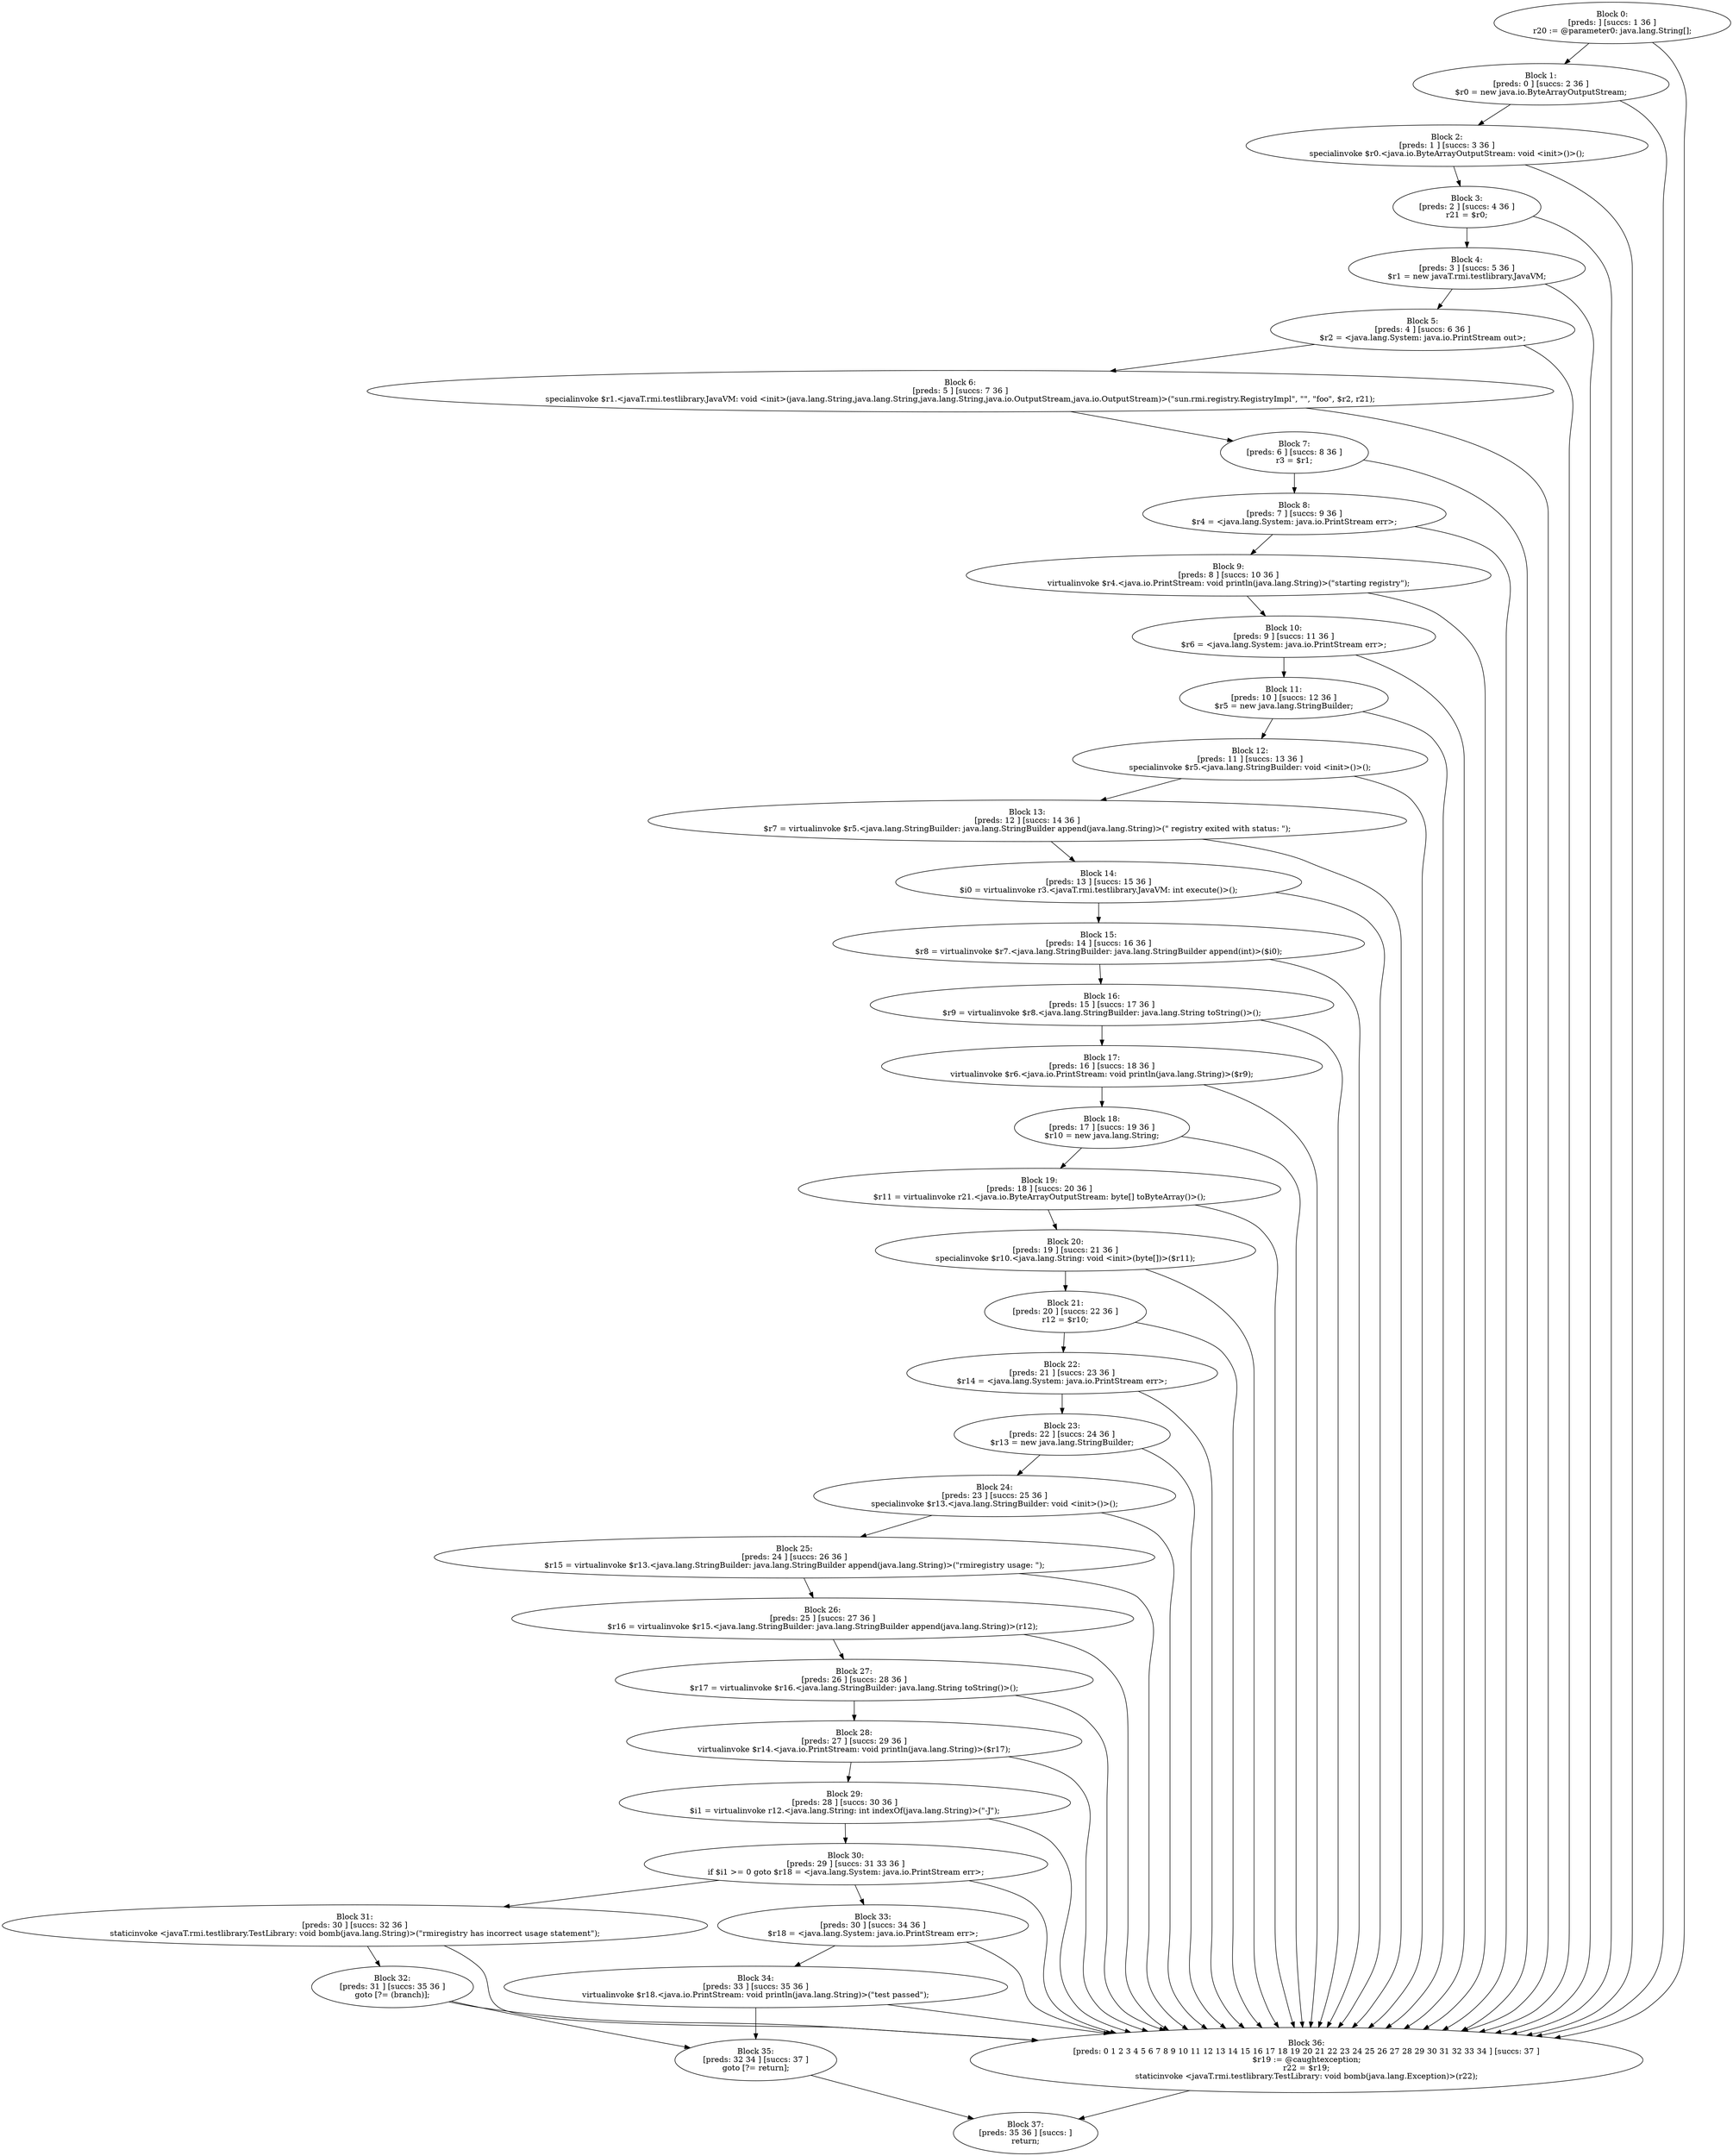 digraph "unitGraph" {
    "Block 0:
[preds: ] [succs: 1 36 ]
r20 := @parameter0: java.lang.String[];
"
    "Block 1:
[preds: 0 ] [succs: 2 36 ]
$r0 = new java.io.ByteArrayOutputStream;
"
    "Block 2:
[preds: 1 ] [succs: 3 36 ]
specialinvoke $r0.<java.io.ByteArrayOutputStream: void <init>()>();
"
    "Block 3:
[preds: 2 ] [succs: 4 36 ]
r21 = $r0;
"
    "Block 4:
[preds: 3 ] [succs: 5 36 ]
$r1 = new javaT.rmi.testlibrary.JavaVM;
"
    "Block 5:
[preds: 4 ] [succs: 6 36 ]
$r2 = <java.lang.System: java.io.PrintStream out>;
"
    "Block 6:
[preds: 5 ] [succs: 7 36 ]
specialinvoke $r1.<javaT.rmi.testlibrary.JavaVM: void <init>(java.lang.String,java.lang.String,java.lang.String,java.io.OutputStream,java.io.OutputStream)>(\"sun.rmi.registry.RegistryImpl\", \"\", \"foo\", $r2, r21);
"
    "Block 7:
[preds: 6 ] [succs: 8 36 ]
r3 = $r1;
"
    "Block 8:
[preds: 7 ] [succs: 9 36 ]
$r4 = <java.lang.System: java.io.PrintStream err>;
"
    "Block 9:
[preds: 8 ] [succs: 10 36 ]
virtualinvoke $r4.<java.io.PrintStream: void println(java.lang.String)>(\"starting registry\");
"
    "Block 10:
[preds: 9 ] [succs: 11 36 ]
$r6 = <java.lang.System: java.io.PrintStream err>;
"
    "Block 11:
[preds: 10 ] [succs: 12 36 ]
$r5 = new java.lang.StringBuilder;
"
    "Block 12:
[preds: 11 ] [succs: 13 36 ]
specialinvoke $r5.<java.lang.StringBuilder: void <init>()>();
"
    "Block 13:
[preds: 12 ] [succs: 14 36 ]
$r7 = virtualinvoke $r5.<java.lang.StringBuilder: java.lang.StringBuilder append(java.lang.String)>(\" registry exited with status: \");
"
    "Block 14:
[preds: 13 ] [succs: 15 36 ]
$i0 = virtualinvoke r3.<javaT.rmi.testlibrary.JavaVM: int execute()>();
"
    "Block 15:
[preds: 14 ] [succs: 16 36 ]
$r8 = virtualinvoke $r7.<java.lang.StringBuilder: java.lang.StringBuilder append(int)>($i0);
"
    "Block 16:
[preds: 15 ] [succs: 17 36 ]
$r9 = virtualinvoke $r8.<java.lang.StringBuilder: java.lang.String toString()>();
"
    "Block 17:
[preds: 16 ] [succs: 18 36 ]
virtualinvoke $r6.<java.io.PrintStream: void println(java.lang.String)>($r9);
"
    "Block 18:
[preds: 17 ] [succs: 19 36 ]
$r10 = new java.lang.String;
"
    "Block 19:
[preds: 18 ] [succs: 20 36 ]
$r11 = virtualinvoke r21.<java.io.ByteArrayOutputStream: byte[] toByteArray()>();
"
    "Block 20:
[preds: 19 ] [succs: 21 36 ]
specialinvoke $r10.<java.lang.String: void <init>(byte[])>($r11);
"
    "Block 21:
[preds: 20 ] [succs: 22 36 ]
r12 = $r10;
"
    "Block 22:
[preds: 21 ] [succs: 23 36 ]
$r14 = <java.lang.System: java.io.PrintStream err>;
"
    "Block 23:
[preds: 22 ] [succs: 24 36 ]
$r13 = new java.lang.StringBuilder;
"
    "Block 24:
[preds: 23 ] [succs: 25 36 ]
specialinvoke $r13.<java.lang.StringBuilder: void <init>()>();
"
    "Block 25:
[preds: 24 ] [succs: 26 36 ]
$r15 = virtualinvoke $r13.<java.lang.StringBuilder: java.lang.StringBuilder append(java.lang.String)>(\"rmiregistry usage: \");
"
    "Block 26:
[preds: 25 ] [succs: 27 36 ]
$r16 = virtualinvoke $r15.<java.lang.StringBuilder: java.lang.StringBuilder append(java.lang.String)>(r12);
"
    "Block 27:
[preds: 26 ] [succs: 28 36 ]
$r17 = virtualinvoke $r16.<java.lang.StringBuilder: java.lang.String toString()>();
"
    "Block 28:
[preds: 27 ] [succs: 29 36 ]
virtualinvoke $r14.<java.io.PrintStream: void println(java.lang.String)>($r17);
"
    "Block 29:
[preds: 28 ] [succs: 30 36 ]
$i1 = virtualinvoke r12.<java.lang.String: int indexOf(java.lang.String)>(\"-J\");
"
    "Block 30:
[preds: 29 ] [succs: 31 33 36 ]
if $i1 >= 0 goto $r18 = <java.lang.System: java.io.PrintStream err>;
"
    "Block 31:
[preds: 30 ] [succs: 32 36 ]
staticinvoke <javaT.rmi.testlibrary.TestLibrary: void bomb(java.lang.String)>(\"rmiregistry has incorrect usage statement\");
"
    "Block 32:
[preds: 31 ] [succs: 35 36 ]
goto [?= (branch)];
"
    "Block 33:
[preds: 30 ] [succs: 34 36 ]
$r18 = <java.lang.System: java.io.PrintStream err>;
"
    "Block 34:
[preds: 33 ] [succs: 35 36 ]
virtualinvoke $r18.<java.io.PrintStream: void println(java.lang.String)>(\"test passed\");
"
    "Block 35:
[preds: 32 34 ] [succs: 37 ]
goto [?= return];
"
    "Block 36:
[preds: 0 1 2 3 4 5 6 7 8 9 10 11 12 13 14 15 16 17 18 19 20 21 22 23 24 25 26 27 28 29 30 31 32 33 34 ] [succs: 37 ]
$r19 := @caughtexception;
r22 = $r19;
staticinvoke <javaT.rmi.testlibrary.TestLibrary: void bomb(java.lang.Exception)>(r22);
"
    "Block 37:
[preds: 35 36 ] [succs: ]
return;
"
    "Block 0:
[preds: ] [succs: 1 36 ]
r20 := @parameter0: java.lang.String[];
"->"Block 1:
[preds: 0 ] [succs: 2 36 ]
$r0 = new java.io.ByteArrayOutputStream;
";
    "Block 0:
[preds: ] [succs: 1 36 ]
r20 := @parameter0: java.lang.String[];
"->"Block 36:
[preds: 0 1 2 3 4 5 6 7 8 9 10 11 12 13 14 15 16 17 18 19 20 21 22 23 24 25 26 27 28 29 30 31 32 33 34 ] [succs: 37 ]
$r19 := @caughtexception;
r22 = $r19;
staticinvoke <javaT.rmi.testlibrary.TestLibrary: void bomb(java.lang.Exception)>(r22);
";
    "Block 1:
[preds: 0 ] [succs: 2 36 ]
$r0 = new java.io.ByteArrayOutputStream;
"->"Block 2:
[preds: 1 ] [succs: 3 36 ]
specialinvoke $r0.<java.io.ByteArrayOutputStream: void <init>()>();
";
    "Block 1:
[preds: 0 ] [succs: 2 36 ]
$r0 = new java.io.ByteArrayOutputStream;
"->"Block 36:
[preds: 0 1 2 3 4 5 6 7 8 9 10 11 12 13 14 15 16 17 18 19 20 21 22 23 24 25 26 27 28 29 30 31 32 33 34 ] [succs: 37 ]
$r19 := @caughtexception;
r22 = $r19;
staticinvoke <javaT.rmi.testlibrary.TestLibrary: void bomb(java.lang.Exception)>(r22);
";
    "Block 2:
[preds: 1 ] [succs: 3 36 ]
specialinvoke $r0.<java.io.ByteArrayOutputStream: void <init>()>();
"->"Block 3:
[preds: 2 ] [succs: 4 36 ]
r21 = $r0;
";
    "Block 2:
[preds: 1 ] [succs: 3 36 ]
specialinvoke $r0.<java.io.ByteArrayOutputStream: void <init>()>();
"->"Block 36:
[preds: 0 1 2 3 4 5 6 7 8 9 10 11 12 13 14 15 16 17 18 19 20 21 22 23 24 25 26 27 28 29 30 31 32 33 34 ] [succs: 37 ]
$r19 := @caughtexception;
r22 = $r19;
staticinvoke <javaT.rmi.testlibrary.TestLibrary: void bomb(java.lang.Exception)>(r22);
";
    "Block 3:
[preds: 2 ] [succs: 4 36 ]
r21 = $r0;
"->"Block 4:
[preds: 3 ] [succs: 5 36 ]
$r1 = new javaT.rmi.testlibrary.JavaVM;
";
    "Block 3:
[preds: 2 ] [succs: 4 36 ]
r21 = $r0;
"->"Block 36:
[preds: 0 1 2 3 4 5 6 7 8 9 10 11 12 13 14 15 16 17 18 19 20 21 22 23 24 25 26 27 28 29 30 31 32 33 34 ] [succs: 37 ]
$r19 := @caughtexception;
r22 = $r19;
staticinvoke <javaT.rmi.testlibrary.TestLibrary: void bomb(java.lang.Exception)>(r22);
";
    "Block 4:
[preds: 3 ] [succs: 5 36 ]
$r1 = new javaT.rmi.testlibrary.JavaVM;
"->"Block 5:
[preds: 4 ] [succs: 6 36 ]
$r2 = <java.lang.System: java.io.PrintStream out>;
";
    "Block 4:
[preds: 3 ] [succs: 5 36 ]
$r1 = new javaT.rmi.testlibrary.JavaVM;
"->"Block 36:
[preds: 0 1 2 3 4 5 6 7 8 9 10 11 12 13 14 15 16 17 18 19 20 21 22 23 24 25 26 27 28 29 30 31 32 33 34 ] [succs: 37 ]
$r19 := @caughtexception;
r22 = $r19;
staticinvoke <javaT.rmi.testlibrary.TestLibrary: void bomb(java.lang.Exception)>(r22);
";
    "Block 5:
[preds: 4 ] [succs: 6 36 ]
$r2 = <java.lang.System: java.io.PrintStream out>;
"->"Block 6:
[preds: 5 ] [succs: 7 36 ]
specialinvoke $r1.<javaT.rmi.testlibrary.JavaVM: void <init>(java.lang.String,java.lang.String,java.lang.String,java.io.OutputStream,java.io.OutputStream)>(\"sun.rmi.registry.RegistryImpl\", \"\", \"foo\", $r2, r21);
";
    "Block 5:
[preds: 4 ] [succs: 6 36 ]
$r2 = <java.lang.System: java.io.PrintStream out>;
"->"Block 36:
[preds: 0 1 2 3 4 5 6 7 8 9 10 11 12 13 14 15 16 17 18 19 20 21 22 23 24 25 26 27 28 29 30 31 32 33 34 ] [succs: 37 ]
$r19 := @caughtexception;
r22 = $r19;
staticinvoke <javaT.rmi.testlibrary.TestLibrary: void bomb(java.lang.Exception)>(r22);
";
    "Block 6:
[preds: 5 ] [succs: 7 36 ]
specialinvoke $r1.<javaT.rmi.testlibrary.JavaVM: void <init>(java.lang.String,java.lang.String,java.lang.String,java.io.OutputStream,java.io.OutputStream)>(\"sun.rmi.registry.RegistryImpl\", \"\", \"foo\", $r2, r21);
"->"Block 7:
[preds: 6 ] [succs: 8 36 ]
r3 = $r1;
";
    "Block 6:
[preds: 5 ] [succs: 7 36 ]
specialinvoke $r1.<javaT.rmi.testlibrary.JavaVM: void <init>(java.lang.String,java.lang.String,java.lang.String,java.io.OutputStream,java.io.OutputStream)>(\"sun.rmi.registry.RegistryImpl\", \"\", \"foo\", $r2, r21);
"->"Block 36:
[preds: 0 1 2 3 4 5 6 7 8 9 10 11 12 13 14 15 16 17 18 19 20 21 22 23 24 25 26 27 28 29 30 31 32 33 34 ] [succs: 37 ]
$r19 := @caughtexception;
r22 = $r19;
staticinvoke <javaT.rmi.testlibrary.TestLibrary: void bomb(java.lang.Exception)>(r22);
";
    "Block 7:
[preds: 6 ] [succs: 8 36 ]
r3 = $r1;
"->"Block 8:
[preds: 7 ] [succs: 9 36 ]
$r4 = <java.lang.System: java.io.PrintStream err>;
";
    "Block 7:
[preds: 6 ] [succs: 8 36 ]
r3 = $r1;
"->"Block 36:
[preds: 0 1 2 3 4 5 6 7 8 9 10 11 12 13 14 15 16 17 18 19 20 21 22 23 24 25 26 27 28 29 30 31 32 33 34 ] [succs: 37 ]
$r19 := @caughtexception;
r22 = $r19;
staticinvoke <javaT.rmi.testlibrary.TestLibrary: void bomb(java.lang.Exception)>(r22);
";
    "Block 8:
[preds: 7 ] [succs: 9 36 ]
$r4 = <java.lang.System: java.io.PrintStream err>;
"->"Block 9:
[preds: 8 ] [succs: 10 36 ]
virtualinvoke $r4.<java.io.PrintStream: void println(java.lang.String)>(\"starting registry\");
";
    "Block 8:
[preds: 7 ] [succs: 9 36 ]
$r4 = <java.lang.System: java.io.PrintStream err>;
"->"Block 36:
[preds: 0 1 2 3 4 5 6 7 8 9 10 11 12 13 14 15 16 17 18 19 20 21 22 23 24 25 26 27 28 29 30 31 32 33 34 ] [succs: 37 ]
$r19 := @caughtexception;
r22 = $r19;
staticinvoke <javaT.rmi.testlibrary.TestLibrary: void bomb(java.lang.Exception)>(r22);
";
    "Block 9:
[preds: 8 ] [succs: 10 36 ]
virtualinvoke $r4.<java.io.PrintStream: void println(java.lang.String)>(\"starting registry\");
"->"Block 10:
[preds: 9 ] [succs: 11 36 ]
$r6 = <java.lang.System: java.io.PrintStream err>;
";
    "Block 9:
[preds: 8 ] [succs: 10 36 ]
virtualinvoke $r4.<java.io.PrintStream: void println(java.lang.String)>(\"starting registry\");
"->"Block 36:
[preds: 0 1 2 3 4 5 6 7 8 9 10 11 12 13 14 15 16 17 18 19 20 21 22 23 24 25 26 27 28 29 30 31 32 33 34 ] [succs: 37 ]
$r19 := @caughtexception;
r22 = $r19;
staticinvoke <javaT.rmi.testlibrary.TestLibrary: void bomb(java.lang.Exception)>(r22);
";
    "Block 10:
[preds: 9 ] [succs: 11 36 ]
$r6 = <java.lang.System: java.io.PrintStream err>;
"->"Block 11:
[preds: 10 ] [succs: 12 36 ]
$r5 = new java.lang.StringBuilder;
";
    "Block 10:
[preds: 9 ] [succs: 11 36 ]
$r6 = <java.lang.System: java.io.PrintStream err>;
"->"Block 36:
[preds: 0 1 2 3 4 5 6 7 8 9 10 11 12 13 14 15 16 17 18 19 20 21 22 23 24 25 26 27 28 29 30 31 32 33 34 ] [succs: 37 ]
$r19 := @caughtexception;
r22 = $r19;
staticinvoke <javaT.rmi.testlibrary.TestLibrary: void bomb(java.lang.Exception)>(r22);
";
    "Block 11:
[preds: 10 ] [succs: 12 36 ]
$r5 = new java.lang.StringBuilder;
"->"Block 12:
[preds: 11 ] [succs: 13 36 ]
specialinvoke $r5.<java.lang.StringBuilder: void <init>()>();
";
    "Block 11:
[preds: 10 ] [succs: 12 36 ]
$r5 = new java.lang.StringBuilder;
"->"Block 36:
[preds: 0 1 2 3 4 5 6 7 8 9 10 11 12 13 14 15 16 17 18 19 20 21 22 23 24 25 26 27 28 29 30 31 32 33 34 ] [succs: 37 ]
$r19 := @caughtexception;
r22 = $r19;
staticinvoke <javaT.rmi.testlibrary.TestLibrary: void bomb(java.lang.Exception)>(r22);
";
    "Block 12:
[preds: 11 ] [succs: 13 36 ]
specialinvoke $r5.<java.lang.StringBuilder: void <init>()>();
"->"Block 13:
[preds: 12 ] [succs: 14 36 ]
$r7 = virtualinvoke $r5.<java.lang.StringBuilder: java.lang.StringBuilder append(java.lang.String)>(\" registry exited with status: \");
";
    "Block 12:
[preds: 11 ] [succs: 13 36 ]
specialinvoke $r5.<java.lang.StringBuilder: void <init>()>();
"->"Block 36:
[preds: 0 1 2 3 4 5 6 7 8 9 10 11 12 13 14 15 16 17 18 19 20 21 22 23 24 25 26 27 28 29 30 31 32 33 34 ] [succs: 37 ]
$r19 := @caughtexception;
r22 = $r19;
staticinvoke <javaT.rmi.testlibrary.TestLibrary: void bomb(java.lang.Exception)>(r22);
";
    "Block 13:
[preds: 12 ] [succs: 14 36 ]
$r7 = virtualinvoke $r5.<java.lang.StringBuilder: java.lang.StringBuilder append(java.lang.String)>(\" registry exited with status: \");
"->"Block 14:
[preds: 13 ] [succs: 15 36 ]
$i0 = virtualinvoke r3.<javaT.rmi.testlibrary.JavaVM: int execute()>();
";
    "Block 13:
[preds: 12 ] [succs: 14 36 ]
$r7 = virtualinvoke $r5.<java.lang.StringBuilder: java.lang.StringBuilder append(java.lang.String)>(\" registry exited with status: \");
"->"Block 36:
[preds: 0 1 2 3 4 5 6 7 8 9 10 11 12 13 14 15 16 17 18 19 20 21 22 23 24 25 26 27 28 29 30 31 32 33 34 ] [succs: 37 ]
$r19 := @caughtexception;
r22 = $r19;
staticinvoke <javaT.rmi.testlibrary.TestLibrary: void bomb(java.lang.Exception)>(r22);
";
    "Block 14:
[preds: 13 ] [succs: 15 36 ]
$i0 = virtualinvoke r3.<javaT.rmi.testlibrary.JavaVM: int execute()>();
"->"Block 15:
[preds: 14 ] [succs: 16 36 ]
$r8 = virtualinvoke $r7.<java.lang.StringBuilder: java.lang.StringBuilder append(int)>($i0);
";
    "Block 14:
[preds: 13 ] [succs: 15 36 ]
$i0 = virtualinvoke r3.<javaT.rmi.testlibrary.JavaVM: int execute()>();
"->"Block 36:
[preds: 0 1 2 3 4 5 6 7 8 9 10 11 12 13 14 15 16 17 18 19 20 21 22 23 24 25 26 27 28 29 30 31 32 33 34 ] [succs: 37 ]
$r19 := @caughtexception;
r22 = $r19;
staticinvoke <javaT.rmi.testlibrary.TestLibrary: void bomb(java.lang.Exception)>(r22);
";
    "Block 15:
[preds: 14 ] [succs: 16 36 ]
$r8 = virtualinvoke $r7.<java.lang.StringBuilder: java.lang.StringBuilder append(int)>($i0);
"->"Block 16:
[preds: 15 ] [succs: 17 36 ]
$r9 = virtualinvoke $r8.<java.lang.StringBuilder: java.lang.String toString()>();
";
    "Block 15:
[preds: 14 ] [succs: 16 36 ]
$r8 = virtualinvoke $r7.<java.lang.StringBuilder: java.lang.StringBuilder append(int)>($i0);
"->"Block 36:
[preds: 0 1 2 3 4 5 6 7 8 9 10 11 12 13 14 15 16 17 18 19 20 21 22 23 24 25 26 27 28 29 30 31 32 33 34 ] [succs: 37 ]
$r19 := @caughtexception;
r22 = $r19;
staticinvoke <javaT.rmi.testlibrary.TestLibrary: void bomb(java.lang.Exception)>(r22);
";
    "Block 16:
[preds: 15 ] [succs: 17 36 ]
$r9 = virtualinvoke $r8.<java.lang.StringBuilder: java.lang.String toString()>();
"->"Block 17:
[preds: 16 ] [succs: 18 36 ]
virtualinvoke $r6.<java.io.PrintStream: void println(java.lang.String)>($r9);
";
    "Block 16:
[preds: 15 ] [succs: 17 36 ]
$r9 = virtualinvoke $r8.<java.lang.StringBuilder: java.lang.String toString()>();
"->"Block 36:
[preds: 0 1 2 3 4 5 6 7 8 9 10 11 12 13 14 15 16 17 18 19 20 21 22 23 24 25 26 27 28 29 30 31 32 33 34 ] [succs: 37 ]
$r19 := @caughtexception;
r22 = $r19;
staticinvoke <javaT.rmi.testlibrary.TestLibrary: void bomb(java.lang.Exception)>(r22);
";
    "Block 17:
[preds: 16 ] [succs: 18 36 ]
virtualinvoke $r6.<java.io.PrintStream: void println(java.lang.String)>($r9);
"->"Block 18:
[preds: 17 ] [succs: 19 36 ]
$r10 = new java.lang.String;
";
    "Block 17:
[preds: 16 ] [succs: 18 36 ]
virtualinvoke $r6.<java.io.PrintStream: void println(java.lang.String)>($r9);
"->"Block 36:
[preds: 0 1 2 3 4 5 6 7 8 9 10 11 12 13 14 15 16 17 18 19 20 21 22 23 24 25 26 27 28 29 30 31 32 33 34 ] [succs: 37 ]
$r19 := @caughtexception;
r22 = $r19;
staticinvoke <javaT.rmi.testlibrary.TestLibrary: void bomb(java.lang.Exception)>(r22);
";
    "Block 18:
[preds: 17 ] [succs: 19 36 ]
$r10 = new java.lang.String;
"->"Block 19:
[preds: 18 ] [succs: 20 36 ]
$r11 = virtualinvoke r21.<java.io.ByteArrayOutputStream: byte[] toByteArray()>();
";
    "Block 18:
[preds: 17 ] [succs: 19 36 ]
$r10 = new java.lang.String;
"->"Block 36:
[preds: 0 1 2 3 4 5 6 7 8 9 10 11 12 13 14 15 16 17 18 19 20 21 22 23 24 25 26 27 28 29 30 31 32 33 34 ] [succs: 37 ]
$r19 := @caughtexception;
r22 = $r19;
staticinvoke <javaT.rmi.testlibrary.TestLibrary: void bomb(java.lang.Exception)>(r22);
";
    "Block 19:
[preds: 18 ] [succs: 20 36 ]
$r11 = virtualinvoke r21.<java.io.ByteArrayOutputStream: byte[] toByteArray()>();
"->"Block 20:
[preds: 19 ] [succs: 21 36 ]
specialinvoke $r10.<java.lang.String: void <init>(byte[])>($r11);
";
    "Block 19:
[preds: 18 ] [succs: 20 36 ]
$r11 = virtualinvoke r21.<java.io.ByteArrayOutputStream: byte[] toByteArray()>();
"->"Block 36:
[preds: 0 1 2 3 4 5 6 7 8 9 10 11 12 13 14 15 16 17 18 19 20 21 22 23 24 25 26 27 28 29 30 31 32 33 34 ] [succs: 37 ]
$r19 := @caughtexception;
r22 = $r19;
staticinvoke <javaT.rmi.testlibrary.TestLibrary: void bomb(java.lang.Exception)>(r22);
";
    "Block 20:
[preds: 19 ] [succs: 21 36 ]
specialinvoke $r10.<java.lang.String: void <init>(byte[])>($r11);
"->"Block 21:
[preds: 20 ] [succs: 22 36 ]
r12 = $r10;
";
    "Block 20:
[preds: 19 ] [succs: 21 36 ]
specialinvoke $r10.<java.lang.String: void <init>(byte[])>($r11);
"->"Block 36:
[preds: 0 1 2 3 4 5 6 7 8 9 10 11 12 13 14 15 16 17 18 19 20 21 22 23 24 25 26 27 28 29 30 31 32 33 34 ] [succs: 37 ]
$r19 := @caughtexception;
r22 = $r19;
staticinvoke <javaT.rmi.testlibrary.TestLibrary: void bomb(java.lang.Exception)>(r22);
";
    "Block 21:
[preds: 20 ] [succs: 22 36 ]
r12 = $r10;
"->"Block 22:
[preds: 21 ] [succs: 23 36 ]
$r14 = <java.lang.System: java.io.PrintStream err>;
";
    "Block 21:
[preds: 20 ] [succs: 22 36 ]
r12 = $r10;
"->"Block 36:
[preds: 0 1 2 3 4 5 6 7 8 9 10 11 12 13 14 15 16 17 18 19 20 21 22 23 24 25 26 27 28 29 30 31 32 33 34 ] [succs: 37 ]
$r19 := @caughtexception;
r22 = $r19;
staticinvoke <javaT.rmi.testlibrary.TestLibrary: void bomb(java.lang.Exception)>(r22);
";
    "Block 22:
[preds: 21 ] [succs: 23 36 ]
$r14 = <java.lang.System: java.io.PrintStream err>;
"->"Block 23:
[preds: 22 ] [succs: 24 36 ]
$r13 = new java.lang.StringBuilder;
";
    "Block 22:
[preds: 21 ] [succs: 23 36 ]
$r14 = <java.lang.System: java.io.PrintStream err>;
"->"Block 36:
[preds: 0 1 2 3 4 5 6 7 8 9 10 11 12 13 14 15 16 17 18 19 20 21 22 23 24 25 26 27 28 29 30 31 32 33 34 ] [succs: 37 ]
$r19 := @caughtexception;
r22 = $r19;
staticinvoke <javaT.rmi.testlibrary.TestLibrary: void bomb(java.lang.Exception)>(r22);
";
    "Block 23:
[preds: 22 ] [succs: 24 36 ]
$r13 = new java.lang.StringBuilder;
"->"Block 24:
[preds: 23 ] [succs: 25 36 ]
specialinvoke $r13.<java.lang.StringBuilder: void <init>()>();
";
    "Block 23:
[preds: 22 ] [succs: 24 36 ]
$r13 = new java.lang.StringBuilder;
"->"Block 36:
[preds: 0 1 2 3 4 5 6 7 8 9 10 11 12 13 14 15 16 17 18 19 20 21 22 23 24 25 26 27 28 29 30 31 32 33 34 ] [succs: 37 ]
$r19 := @caughtexception;
r22 = $r19;
staticinvoke <javaT.rmi.testlibrary.TestLibrary: void bomb(java.lang.Exception)>(r22);
";
    "Block 24:
[preds: 23 ] [succs: 25 36 ]
specialinvoke $r13.<java.lang.StringBuilder: void <init>()>();
"->"Block 25:
[preds: 24 ] [succs: 26 36 ]
$r15 = virtualinvoke $r13.<java.lang.StringBuilder: java.lang.StringBuilder append(java.lang.String)>(\"rmiregistry usage: \");
";
    "Block 24:
[preds: 23 ] [succs: 25 36 ]
specialinvoke $r13.<java.lang.StringBuilder: void <init>()>();
"->"Block 36:
[preds: 0 1 2 3 4 5 6 7 8 9 10 11 12 13 14 15 16 17 18 19 20 21 22 23 24 25 26 27 28 29 30 31 32 33 34 ] [succs: 37 ]
$r19 := @caughtexception;
r22 = $r19;
staticinvoke <javaT.rmi.testlibrary.TestLibrary: void bomb(java.lang.Exception)>(r22);
";
    "Block 25:
[preds: 24 ] [succs: 26 36 ]
$r15 = virtualinvoke $r13.<java.lang.StringBuilder: java.lang.StringBuilder append(java.lang.String)>(\"rmiregistry usage: \");
"->"Block 26:
[preds: 25 ] [succs: 27 36 ]
$r16 = virtualinvoke $r15.<java.lang.StringBuilder: java.lang.StringBuilder append(java.lang.String)>(r12);
";
    "Block 25:
[preds: 24 ] [succs: 26 36 ]
$r15 = virtualinvoke $r13.<java.lang.StringBuilder: java.lang.StringBuilder append(java.lang.String)>(\"rmiregistry usage: \");
"->"Block 36:
[preds: 0 1 2 3 4 5 6 7 8 9 10 11 12 13 14 15 16 17 18 19 20 21 22 23 24 25 26 27 28 29 30 31 32 33 34 ] [succs: 37 ]
$r19 := @caughtexception;
r22 = $r19;
staticinvoke <javaT.rmi.testlibrary.TestLibrary: void bomb(java.lang.Exception)>(r22);
";
    "Block 26:
[preds: 25 ] [succs: 27 36 ]
$r16 = virtualinvoke $r15.<java.lang.StringBuilder: java.lang.StringBuilder append(java.lang.String)>(r12);
"->"Block 27:
[preds: 26 ] [succs: 28 36 ]
$r17 = virtualinvoke $r16.<java.lang.StringBuilder: java.lang.String toString()>();
";
    "Block 26:
[preds: 25 ] [succs: 27 36 ]
$r16 = virtualinvoke $r15.<java.lang.StringBuilder: java.lang.StringBuilder append(java.lang.String)>(r12);
"->"Block 36:
[preds: 0 1 2 3 4 5 6 7 8 9 10 11 12 13 14 15 16 17 18 19 20 21 22 23 24 25 26 27 28 29 30 31 32 33 34 ] [succs: 37 ]
$r19 := @caughtexception;
r22 = $r19;
staticinvoke <javaT.rmi.testlibrary.TestLibrary: void bomb(java.lang.Exception)>(r22);
";
    "Block 27:
[preds: 26 ] [succs: 28 36 ]
$r17 = virtualinvoke $r16.<java.lang.StringBuilder: java.lang.String toString()>();
"->"Block 28:
[preds: 27 ] [succs: 29 36 ]
virtualinvoke $r14.<java.io.PrintStream: void println(java.lang.String)>($r17);
";
    "Block 27:
[preds: 26 ] [succs: 28 36 ]
$r17 = virtualinvoke $r16.<java.lang.StringBuilder: java.lang.String toString()>();
"->"Block 36:
[preds: 0 1 2 3 4 5 6 7 8 9 10 11 12 13 14 15 16 17 18 19 20 21 22 23 24 25 26 27 28 29 30 31 32 33 34 ] [succs: 37 ]
$r19 := @caughtexception;
r22 = $r19;
staticinvoke <javaT.rmi.testlibrary.TestLibrary: void bomb(java.lang.Exception)>(r22);
";
    "Block 28:
[preds: 27 ] [succs: 29 36 ]
virtualinvoke $r14.<java.io.PrintStream: void println(java.lang.String)>($r17);
"->"Block 29:
[preds: 28 ] [succs: 30 36 ]
$i1 = virtualinvoke r12.<java.lang.String: int indexOf(java.lang.String)>(\"-J\");
";
    "Block 28:
[preds: 27 ] [succs: 29 36 ]
virtualinvoke $r14.<java.io.PrintStream: void println(java.lang.String)>($r17);
"->"Block 36:
[preds: 0 1 2 3 4 5 6 7 8 9 10 11 12 13 14 15 16 17 18 19 20 21 22 23 24 25 26 27 28 29 30 31 32 33 34 ] [succs: 37 ]
$r19 := @caughtexception;
r22 = $r19;
staticinvoke <javaT.rmi.testlibrary.TestLibrary: void bomb(java.lang.Exception)>(r22);
";
    "Block 29:
[preds: 28 ] [succs: 30 36 ]
$i1 = virtualinvoke r12.<java.lang.String: int indexOf(java.lang.String)>(\"-J\");
"->"Block 30:
[preds: 29 ] [succs: 31 33 36 ]
if $i1 >= 0 goto $r18 = <java.lang.System: java.io.PrintStream err>;
";
    "Block 29:
[preds: 28 ] [succs: 30 36 ]
$i1 = virtualinvoke r12.<java.lang.String: int indexOf(java.lang.String)>(\"-J\");
"->"Block 36:
[preds: 0 1 2 3 4 5 6 7 8 9 10 11 12 13 14 15 16 17 18 19 20 21 22 23 24 25 26 27 28 29 30 31 32 33 34 ] [succs: 37 ]
$r19 := @caughtexception;
r22 = $r19;
staticinvoke <javaT.rmi.testlibrary.TestLibrary: void bomb(java.lang.Exception)>(r22);
";
    "Block 30:
[preds: 29 ] [succs: 31 33 36 ]
if $i1 >= 0 goto $r18 = <java.lang.System: java.io.PrintStream err>;
"->"Block 31:
[preds: 30 ] [succs: 32 36 ]
staticinvoke <javaT.rmi.testlibrary.TestLibrary: void bomb(java.lang.String)>(\"rmiregistry has incorrect usage statement\");
";
    "Block 30:
[preds: 29 ] [succs: 31 33 36 ]
if $i1 >= 0 goto $r18 = <java.lang.System: java.io.PrintStream err>;
"->"Block 33:
[preds: 30 ] [succs: 34 36 ]
$r18 = <java.lang.System: java.io.PrintStream err>;
";
    "Block 30:
[preds: 29 ] [succs: 31 33 36 ]
if $i1 >= 0 goto $r18 = <java.lang.System: java.io.PrintStream err>;
"->"Block 36:
[preds: 0 1 2 3 4 5 6 7 8 9 10 11 12 13 14 15 16 17 18 19 20 21 22 23 24 25 26 27 28 29 30 31 32 33 34 ] [succs: 37 ]
$r19 := @caughtexception;
r22 = $r19;
staticinvoke <javaT.rmi.testlibrary.TestLibrary: void bomb(java.lang.Exception)>(r22);
";
    "Block 31:
[preds: 30 ] [succs: 32 36 ]
staticinvoke <javaT.rmi.testlibrary.TestLibrary: void bomb(java.lang.String)>(\"rmiregistry has incorrect usage statement\");
"->"Block 32:
[preds: 31 ] [succs: 35 36 ]
goto [?= (branch)];
";
    "Block 31:
[preds: 30 ] [succs: 32 36 ]
staticinvoke <javaT.rmi.testlibrary.TestLibrary: void bomb(java.lang.String)>(\"rmiregistry has incorrect usage statement\");
"->"Block 36:
[preds: 0 1 2 3 4 5 6 7 8 9 10 11 12 13 14 15 16 17 18 19 20 21 22 23 24 25 26 27 28 29 30 31 32 33 34 ] [succs: 37 ]
$r19 := @caughtexception;
r22 = $r19;
staticinvoke <javaT.rmi.testlibrary.TestLibrary: void bomb(java.lang.Exception)>(r22);
";
    "Block 32:
[preds: 31 ] [succs: 35 36 ]
goto [?= (branch)];
"->"Block 35:
[preds: 32 34 ] [succs: 37 ]
goto [?= return];
";
    "Block 32:
[preds: 31 ] [succs: 35 36 ]
goto [?= (branch)];
"->"Block 36:
[preds: 0 1 2 3 4 5 6 7 8 9 10 11 12 13 14 15 16 17 18 19 20 21 22 23 24 25 26 27 28 29 30 31 32 33 34 ] [succs: 37 ]
$r19 := @caughtexception;
r22 = $r19;
staticinvoke <javaT.rmi.testlibrary.TestLibrary: void bomb(java.lang.Exception)>(r22);
";
    "Block 33:
[preds: 30 ] [succs: 34 36 ]
$r18 = <java.lang.System: java.io.PrintStream err>;
"->"Block 34:
[preds: 33 ] [succs: 35 36 ]
virtualinvoke $r18.<java.io.PrintStream: void println(java.lang.String)>(\"test passed\");
";
    "Block 33:
[preds: 30 ] [succs: 34 36 ]
$r18 = <java.lang.System: java.io.PrintStream err>;
"->"Block 36:
[preds: 0 1 2 3 4 5 6 7 8 9 10 11 12 13 14 15 16 17 18 19 20 21 22 23 24 25 26 27 28 29 30 31 32 33 34 ] [succs: 37 ]
$r19 := @caughtexception;
r22 = $r19;
staticinvoke <javaT.rmi.testlibrary.TestLibrary: void bomb(java.lang.Exception)>(r22);
";
    "Block 34:
[preds: 33 ] [succs: 35 36 ]
virtualinvoke $r18.<java.io.PrintStream: void println(java.lang.String)>(\"test passed\");
"->"Block 35:
[preds: 32 34 ] [succs: 37 ]
goto [?= return];
";
    "Block 34:
[preds: 33 ] [succs: 35 36 ]
virtualinvoke $r18.<java.io.PrintStream: void println(java.lang.String)>(\"test passed\");
"->"Block 36:
[preds: 0 1 2 3 4 5 6 7 8 9 10 11 12 13 14 15 16 17 18 19 20 21 22 23 24 25 26 27 28 29 30 31 32 33 34 ] [succs: 37 ]
$r19 := @caughtexception;
r22 = $r19;
staticinvoke <javaT.rmi.testlibrary.TestLibrary: void bomb(java.lang.Exception)>(r22);
";
    "Block 35:
[preds: 32 34 ] [succs: 37 ]
goto [?= return];
"->"Block 37:
[preds: 35 36 ] [succs: ]
return;
";
    "Block 36:
[preds: 0 1 2 3 4 5 6 7 8 9 10 11 12 13 14 15 16 17 18 19 20 21 22 23 24 25 26 27 28 29 30 31 32 33 34 ] [succs: 37 ]
$r19 := @caughtexception;
r22 = $r19;
staticinvoke <javaT.rmi.testlibrary.TestLibrary: void bomb(java.lang.Exception)>(r22);
"->"Block 37:
[preds: 35 36 ] [succs: ]
return;
";
}
